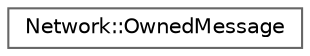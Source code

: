 digraph "Graphical Class Hierarchy"
{
 // LATEX_PDF_SIZE
  bgcolor="transparent";
  edge [fontname=Helvetica,fontsize=10,labelfontname=Helvetica,labelfontsize=10];
  node [fontname=Helvetica,fontsize=10,shape=box,height=0.2,width=0.4];
  rankdir="LR";
  Node0 [label="Network::OwnedMessage",height=0.2,width=0.4,color="grey40", fillcolor="white", style="filled",URL="$struct_network_1_1_owned_message.html",tooltip=" "];
}
